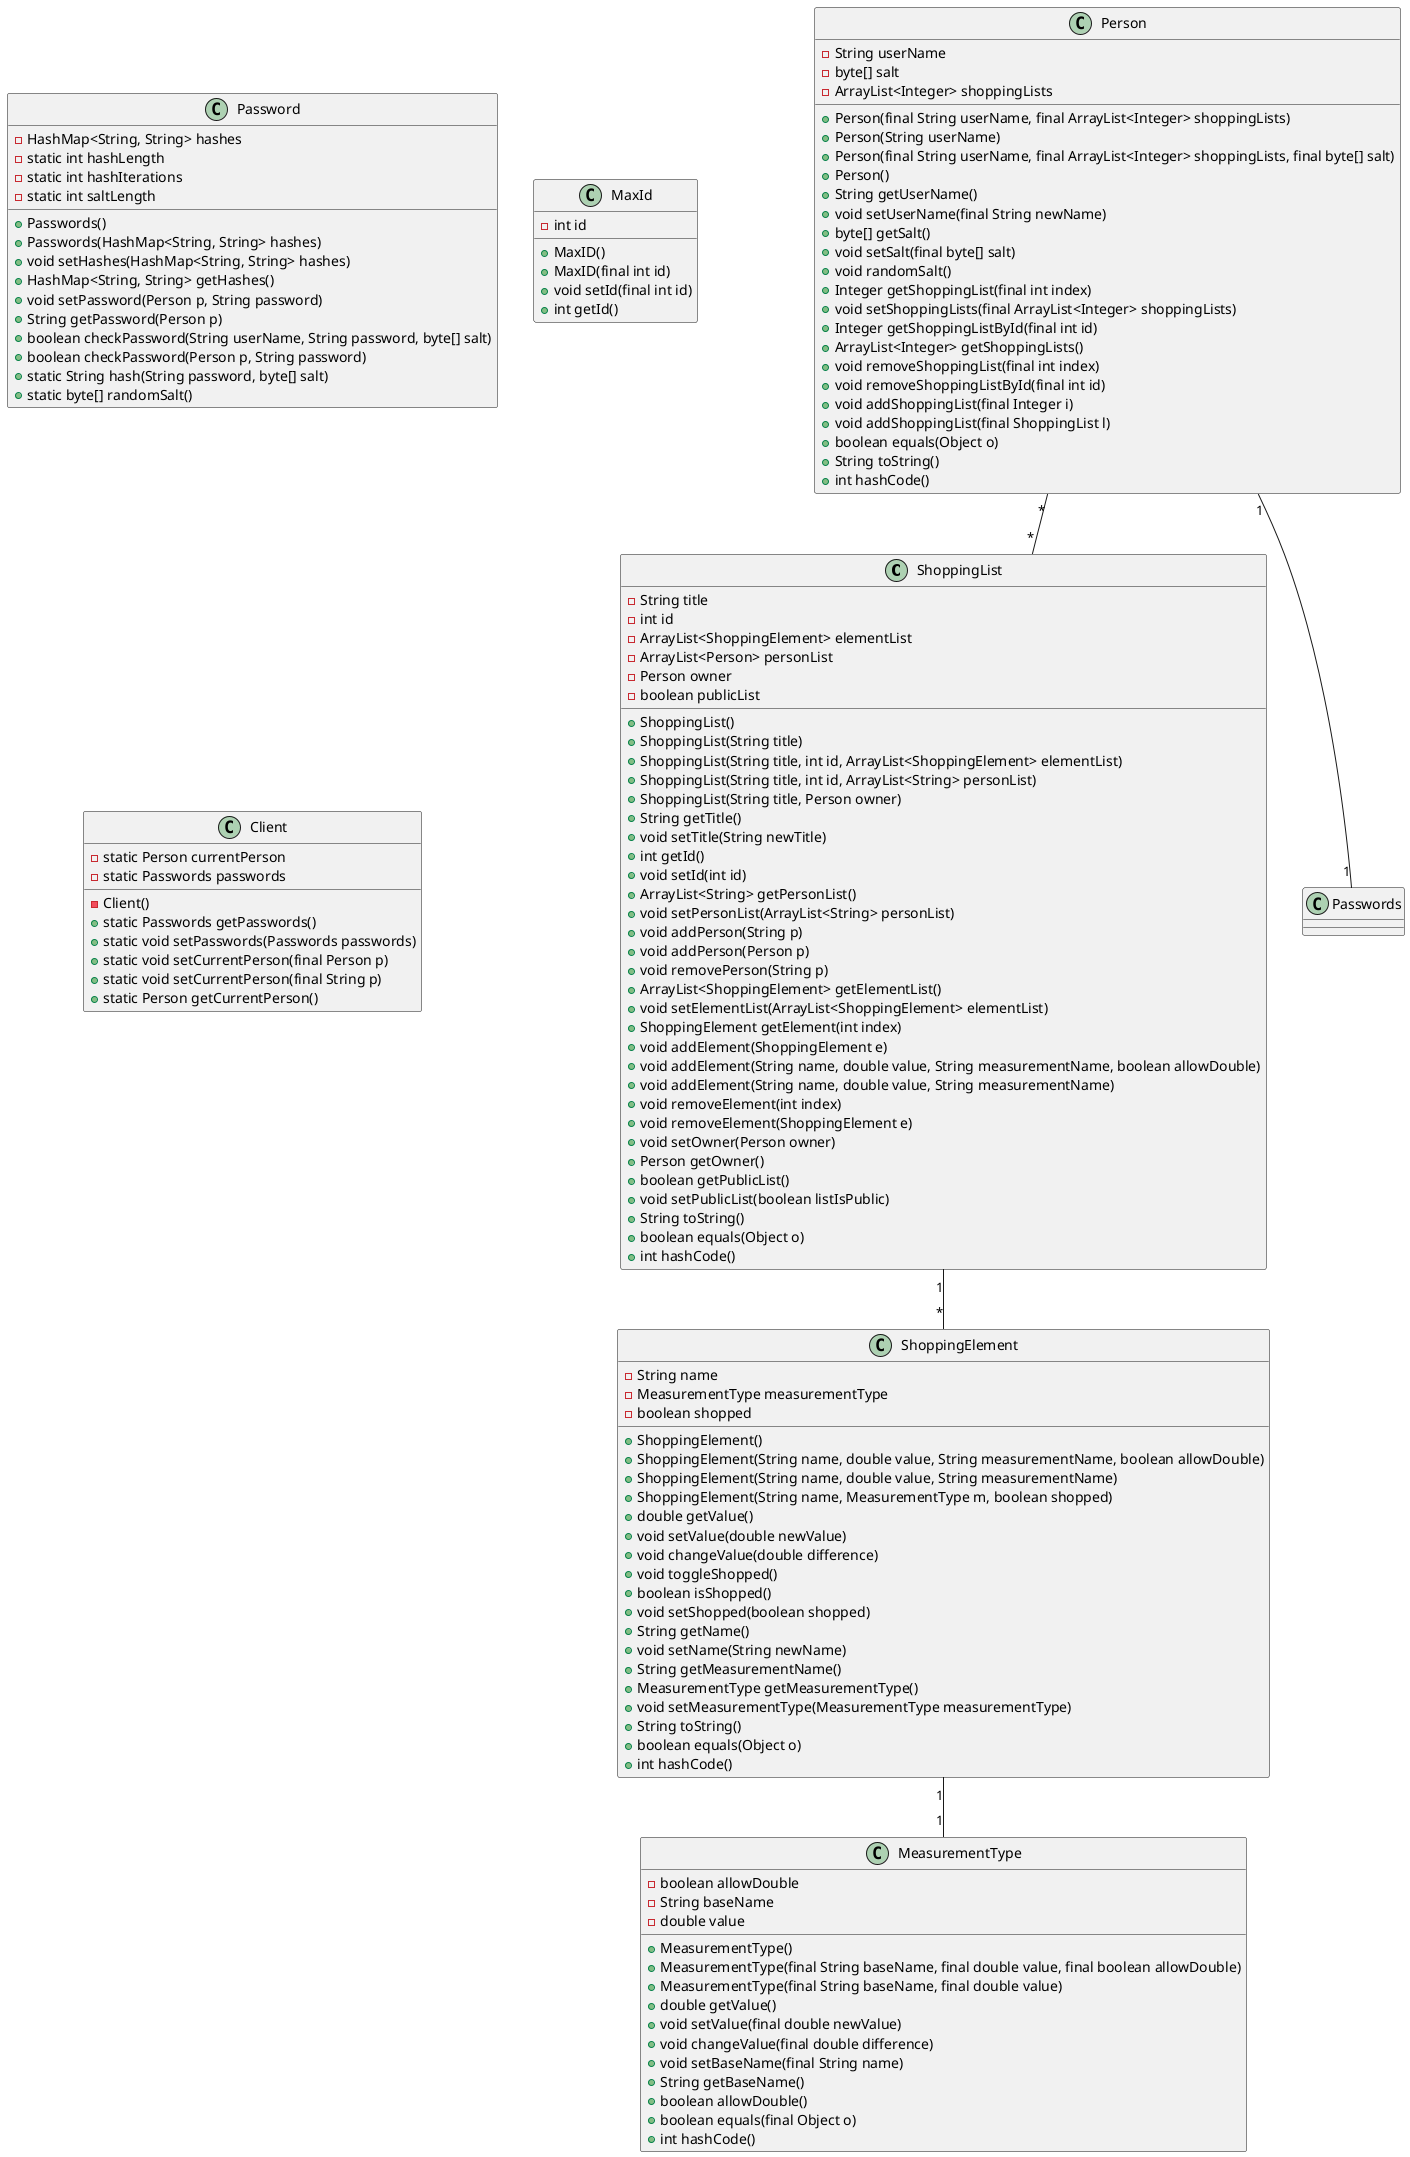 @startuml
class ShoppingList {
    -String title
    -int id
    -ArrayList<ShoppingElement> elementList
    -ArrayList<Person> personList
    -Person owner
    -boolean publicList
    
    
    + ShoppingList()
    + ShoppingList(String title)
    + ShoppingList(String title, int id, ArrayList<ShoppingElement> elementList)
    + ShoppingList(String title, int id, ArrayList<String> personList)
    + ShoppingList(String title, Person owner)
    + String getTitle()
    + void setTitle(String newTitle)
    + int getId()
    + void setId(int id)
    + ArrayList<String> getPersonList()
    + void setPersonList(ArrayList<String> personList)
    + void addPerson(String p)
    + void addPerson(Person p)
    + void removePerson(String p)
    + ArrayList<ShoppingElement> getElementList()
    + void setElementList(ArrayList<ShoppingElement> elementList)
    + ShoppingElement getElement(int index)
    + void addElement(ShoppingElement e)
    + void addElement(String name, double value, String measurementName, boolean allowDouble)
    + void addElement(String name, double value, String measurementName)
    + void removeElement(int index)
    + void removeElement(ShoppingElement e)
    + void setOwner(Person owner)
    + Person getOwner()
    + boolean getPublicList()
    + void setPublicList(boolean listIsPublic)
    + String toString()
    + boolean equals(Object o)
    + int hashCode()
}

class ShoppingElement {
    - String name
    - MeasurementType measurementType
    - boolean shopped
    
    + ShoppingElement()
    + ShoppingElement(String name, double value, String measurementName, boolean allowDouble)
    + ShoppingElement(String name, double value, String measurementName)
    + ShoppingElement(String name, MeasurementType m, boolean shopped)
    + double getValue()
    + void setValue(double newValue)
    + void changeValue(double difference)
    + void toggleShopped()
    + boolean isShopped()
    + void setShopped(boolean shopped)
    + String getName()
    + void setName(String newName)
    + String getMeasurementName()
    + MeasurementType getMeasurementType()
    + void setMeasurementType(MeasurementType measurementType)
    + String toString()
    + boolean equals(Object o)
    + int hashCode()
    
}

class Person {
    - String userName
    - byte[] salt
    - ArrayList<Integer> shoppingLists
    
    + Person(final String userName, final ArrayList<Integer> shoppingLists)
    + Person(String userName)
    + Person(final String userName, final ArrayList<Integer> shoppingLists, final byte[] salt)
    + Person()
    + String getUserName()
    + void setUserName(final String newName)
    + byte[] getSalt()
    + void setSalt(final byte[] salt)
    + void randomSalt()
    + Integer getShoppingList(final int index)
    + void setShoppingLists(final ArrayList<Integer> shoppingLists)
    + Integer getShoppingListById(final int id)
    + ArrayList<Integer> getShoppingLists()
    + void removeShoppingList(final int index)
    + void removeShoppingListById(final int id)
    + void addShoppingList(final Integer i)
    + void addShoppingList(final ShoppingList l)
    + boolean equals(Object o)
    + String toString()
    + int hashCode()
}

class MeasurementType {
    - boolean allowDouble
    - String baseName
    - double value
    
    + MeasurementType()
    + MeasurementType(final String baseName, final double value, final boolean allowDouble)
    + MeasurementType(final String baseName, final double value)
    + double getValue()
    + void setValue(final double newValue)
    + void changeValue(final double difference)
    + void setBaseName(final String name)
    + String getBaseName()
    + boolean allowDouble()
    + boolean equals(final Object o)
    + int hashCode()
}

class Password {
    - HashMap<String, String> hashes 
    - static int hashLength
    - static int hashIterations
    - static int saltLength
    
    + Passwords()
    + Passwords(HashMap<String, String> hashes)
    + void setHashes(HashMap<String, String> hashes)
    + HashMap<String, String> getHashes()
    + void setPassword(Person p, String password)
    + String getPassword(Person p)
    + boolean checkPassword(String userName, String password, byte[] salt)
    + boolean checkPassword(Person p, String password)
    + static String hash(String password, byte[] salt)
    + static byte[] randomSalt()
}

class MaxId {
    - int id
    
    + MaxID()
    + MaxID(final int id)
    + void setId(final int id)
    + int getId()
}

class Client {
    - static Person currentPerson
    - static Passwords passwords
    
    - Client()
    + static Passwords getPasswords()
    + static void setPasswords(Passwords passwords)
    + static void setCurrentPerson(final Person p)
    + static void setCurrentPerson(final String p)
    + static Person getCurrentPerson()
    
}

Person "*"--"*" ShoppingList
ShoppingList "1"--"*" ShoppingElement
Person "1"--"1" Passwords
ShoppingElement "1"--"1" MeasurementType


@enduml
